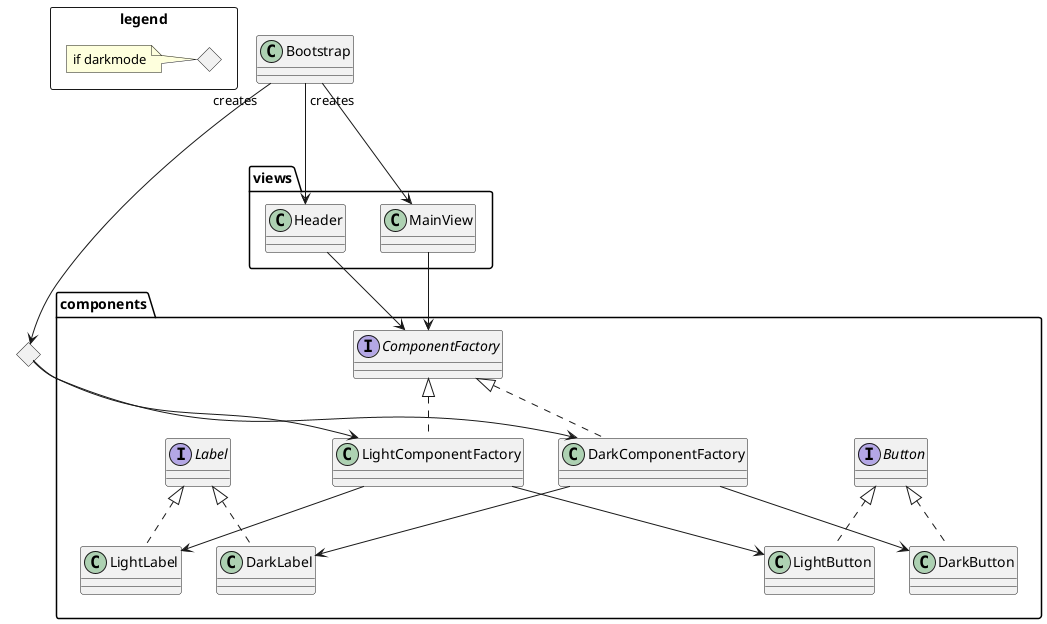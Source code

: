 @startuml

class Bootstrap

package views {

    class Header

    class MainView

}

package components {

    together {
        interface Label

        class LightLabel

        class DarkLabel
    }

    together {
        interface Button

        class LightButton

        class DarkButton
    }

    interface ComponentFactory

    class LightComponentFactory implements ComponentFactory

    class DarkComponentFactory implements ComponentFactory


    Label <|.. LightLabel
    Label <|.. DarkLabel

    Button <|.. LightButton
    Button <|.. DarkButton

    DarkComponentFactory --> DarkLabel
    DarkComponentFactory --> DarkButton

    LightComponentFactory --> LightLabel
    LightComponentFactory --> LightButton
}

package legend <<Rectangle>> {
    <> example_diamond

    note left of example_diamond
        if darkmode
    endnote
}

<> create

Bootstrap "creates" ---> create
create --> LightComponentFactory
create --> DarkComponentFactory
Bootstrap "creates" ---> Header
Bootstrap ---> MainView

Header --> ComponentFactory

MainView --> ComponentFactory

@enduml
